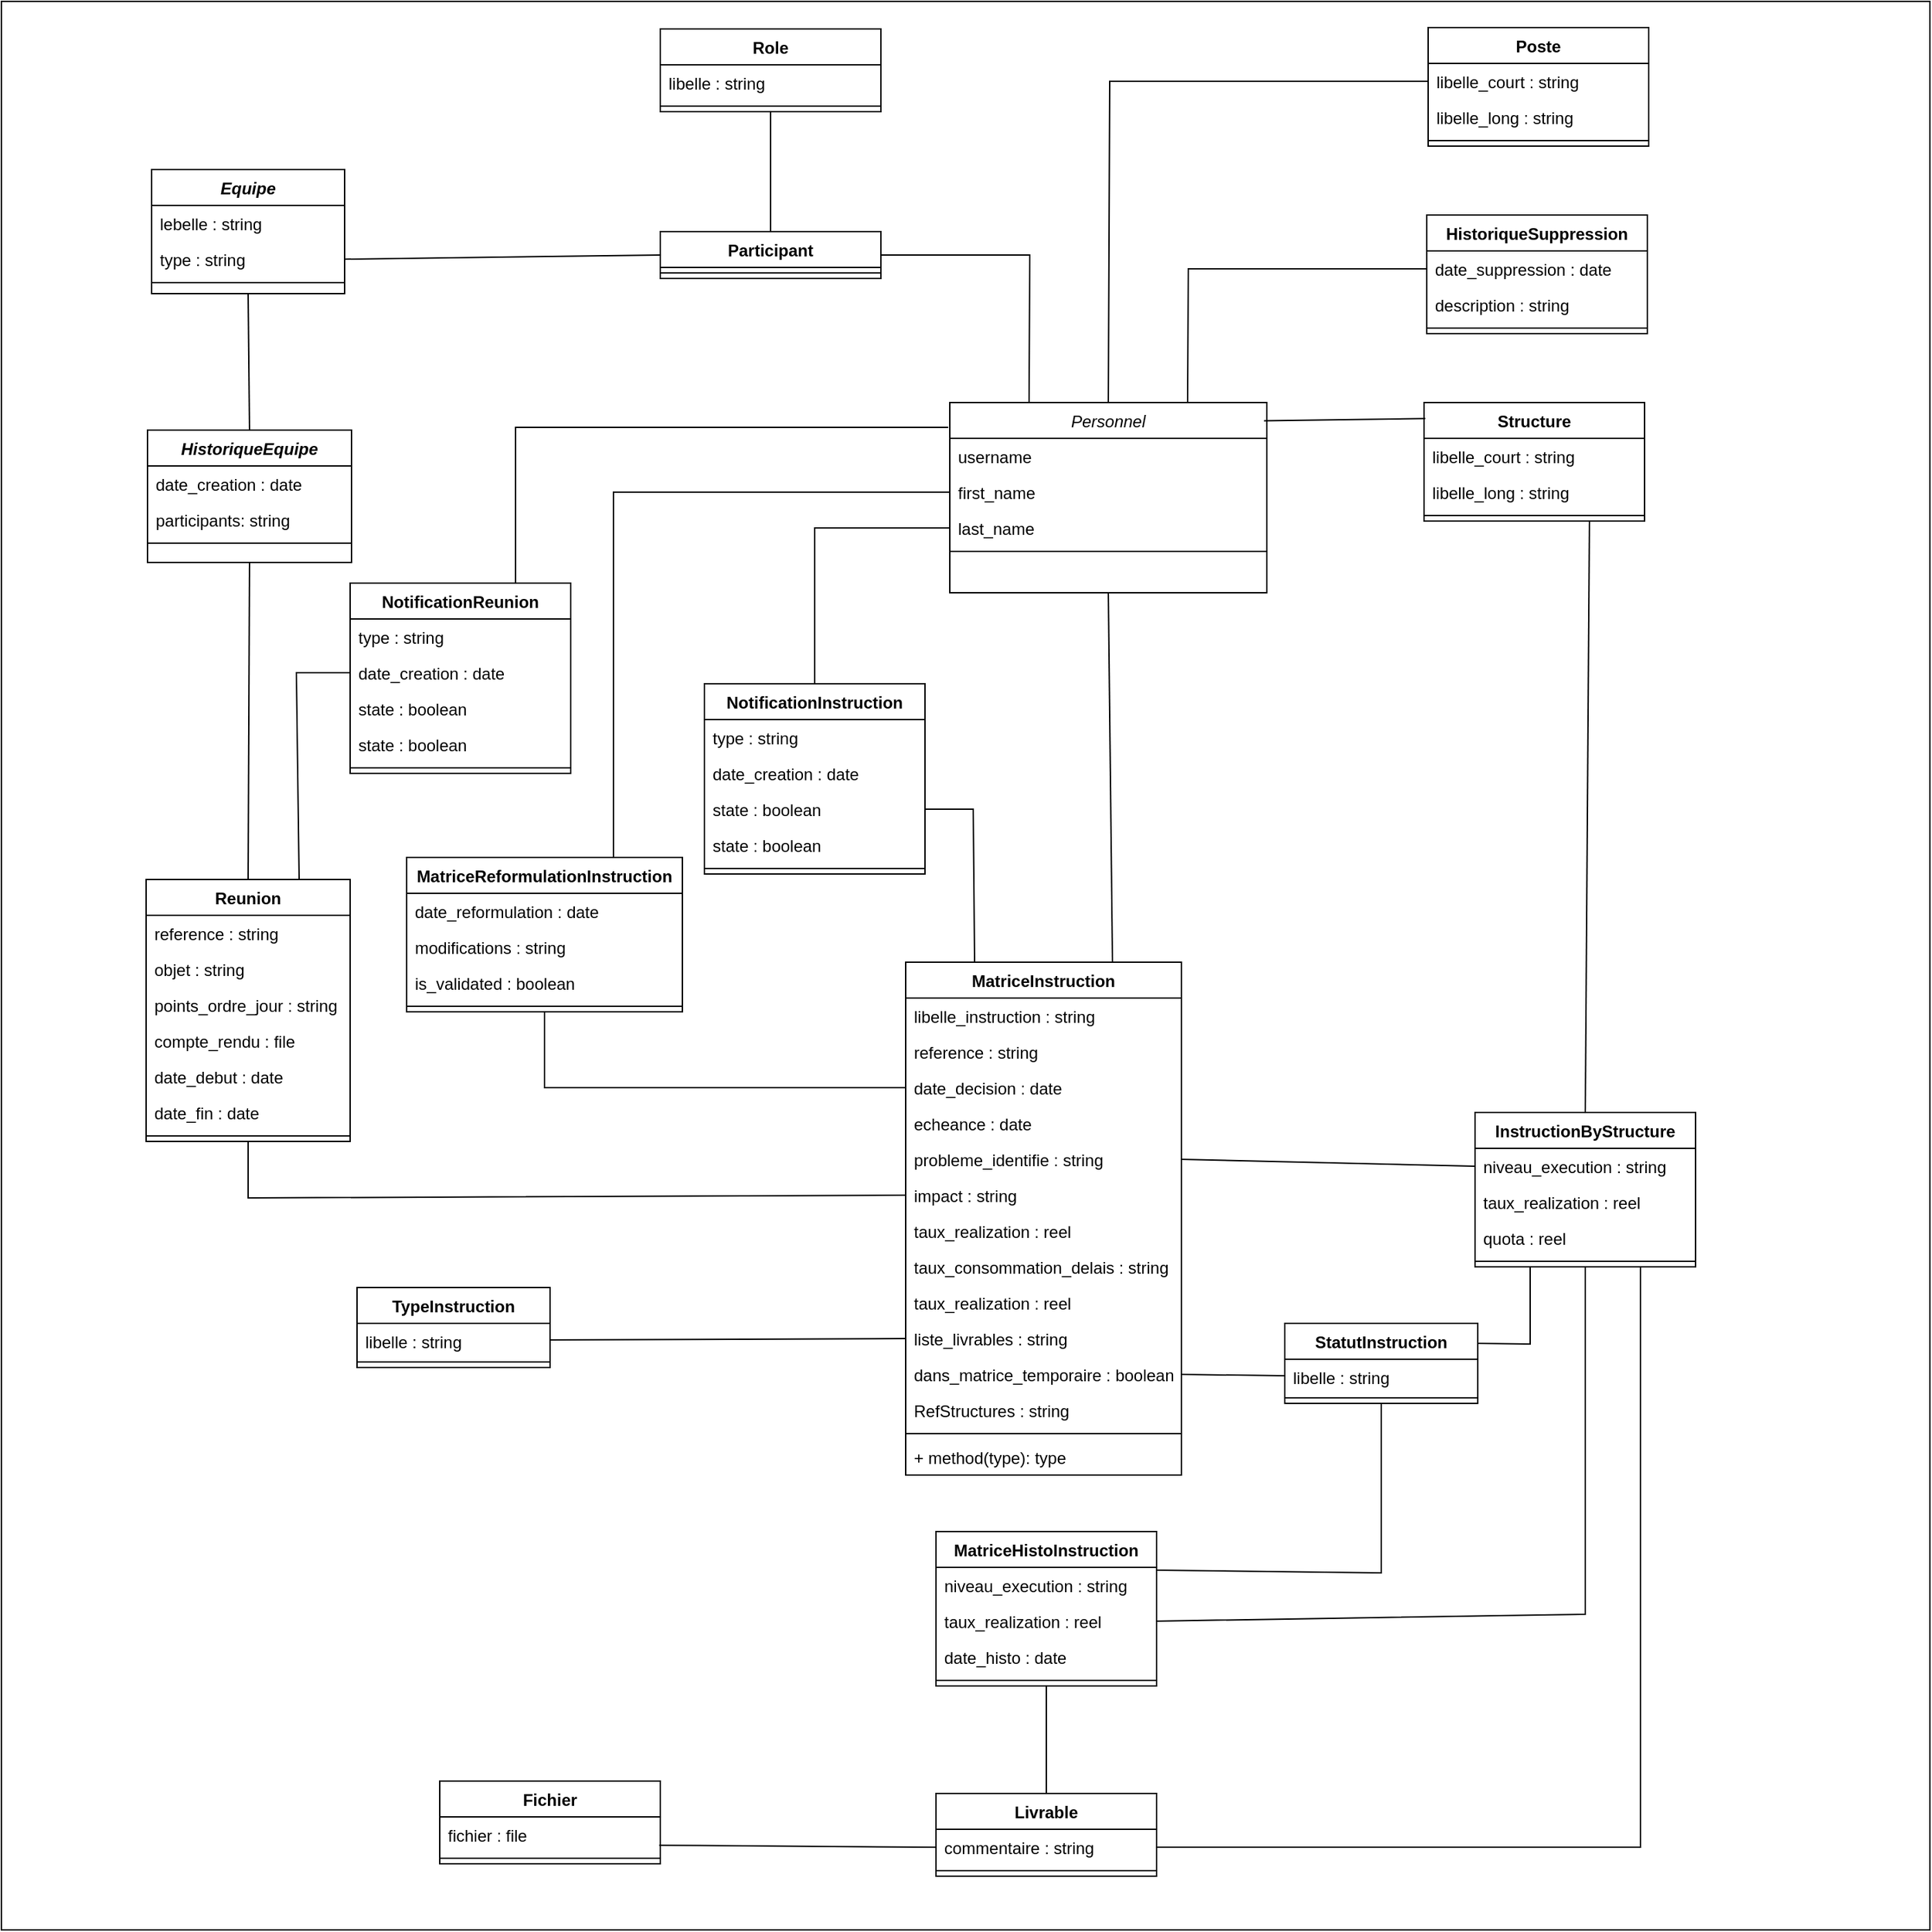 <mxfile version="24.6.4" type="github">
  <diagram id="C5RBs43oDa-KdzZeNtuy" name="Page-1">
    <mxGraphModel dx="1104" dy="618" grid="1" gridSize="10" guides="1" tooltips="1" connect="1" arrows="1" fold="1" page="1" pageScale="1" pageWidth="2339" pageHeight="3300" math="0" shadow="0">
      <root>
        <mxCell id="WIyWlLk6GJQsqaUBKTNV-0" />
        <mxCell id="WIyWlLk6GJQsqaUBKTNV-1" parent="WIyWlLk6GJQsqaUBKTNV-0" />
        <mxCell id="AS8X80EuWu7S2OwP2VAW-277" value="" style="whiteSpace=wrap;html=1;aspect=fixed;" vertex="1" parent="WIyWlLk6GJQsqaUBKTNV-1">
          <mxGeometry x="716" y="10" width="1399" height="1399" as="geometry" />
        </mxCell>
        <mxCell id="AS8X80EuWu7S2OwP2VAW-278" value="Personnel" style="swimlane;fontStyle=2;align=center;verticalAlign=top;childLayout=stackLayout;horizontal=1;startSize=26;horizontalStack=0;resizeParent=1;resizeLast=0;collapsible=1;marginBottom=0;rounded=0;shadow=0;strokeWidth=1;" vertex="1" parent="WIyWlLk6GJQsqaUBKTNV-1">
          <mxGeometry x="1404" y="301" width="230" height="138" as="geometry">
            <mxRectangle x="230" y="140" width="160" height="26" as="alternateBounds" />
          </mxGeometry>
        </mxCell>
        <mxCell id="AS8X80EuWu7S2OwP2VAW-279" value="username" style="text;align=left;verticalAlign=top;spacingLeft=4;spacingRight=4;overflow=hidden;rotatable=0;points=[[0,0.5],[1,0.5]];portConstraint=eastwest;" vertex="1" parent="AS8X80EuWu7S2OwP2VAW-278">
          <mxGeometry y="26" width="230" height="26" as="geometry" />
        </mxCell>
        <mxCell id="AS8X80EuWu7S2OwP2VAW-280" value="first_name" style="text;align=left;verticalAlign=top;spacingLeft=4;spacingRight=4;overflow=hidden;rotatable=0;points=[[0,0.5],[1,0.5]];portConstraint=eastwest;rounded=0;shadow=0;html=0;" vertex="1" parent="AS8X80EuWu7S2OwP2VAW-278">
          <mxGeometry y="52" width="230" height="26" as="geometry" />
        </mxCell>
        <mxCell id="AS8X80EuWu7S2OwP2VAW-281" value="last_name" style="text;align=left;verticalAlign=top;spacingLeft=4;spacingRight=4;overflow=hidden;rotatable=0;points=[[0,0.5],[1,0.5]];portConstraint=eastwest;rounded=0;shadow=0;html=0;" vertex="1" parent="AS8X80EuWu7S2OwP2VAW-278">
          <mxGeometry y="78" width="230" height="26" as="geometry" />
        </mxCell>
        <mxCell id="AS8X80EuWu7S2OwP2VAW-282" value="" style="line;html=1;strokeWidth=1;align=left;verticalAlign=middle;spacingTop=-1;spacingLeft=3;spacingRight=3;rotatable=0;labelPosition=right;points=[];portConstraint=eastwest;" vertex="1" parent="AS8X80EuWu7S2OwP2VAW-278">
          <mxGeometry y="104" width="230" height="8" as="geometry" />
        </mxCell>
        <mxCell id="AS8X80EuWu7S2OwP2VAW-283" value="Equipe" style="swimlane;fontStyle=3;align=center;verticalAlign=top;childLayout=stackLayout;horizontal=1;startSize=26;horizontalStack=0;resizeParent=1;resizeLast=0;collapsible=1;marginBottom=0;rounded=0;shadow=0;strokeWidth=1;" vertex="1" parent="WIyWlLk6GJQsqaUBKTNV-1">
          <mxGeometry x="825" y="132" width="140" height="90" as="geometry">
            <mxRectangle x="230" y="140" width="160" height="26" as="alternateBounds" />
          </mxGeometry>
        </mxCell>
        <mxCell id="AS8X80EuWu7S2OwP2VAW-284" value="lebelle : string" style="text;align=left;verticalAlign=top;spacingLeft=4;spacingRight=4;overflow=hidden;rotatable=0;points=[[0,0.5],[1,0.5]];portConstraint=eastwest;" vertex="1" parent="AS8X80EuWu7S2OwP2VAW-283">
          <mxGeometry y="26" width="140" height="26" as="geometry" />
        </mxCell>
        <mxCell id="AS8X80EuWu7S2OwP2VAW-285" value="type : string" style="text;align=left;verticalAlign=top;spacingLeft=4;spacingRight=4;overflow=hidden;rotatable=0;points=[[0,0.5],[1,0.5]];portConstraint=eastwest;rounded=0;shadow=0;html=0;" vertex="1" parent="AS8X80EuWu7S2OwP2VAW-283">
          <mxGeometry y="52" width="140" height="26" as="geometry" />
        </mxCell>
        <mxCell id="AS8X80EuWu7S2OwP2VAW-286" value="" style="line;html=1;strokeWidth=1;align=left;verticalAlign=middle;spacingTop=-1;spacingLeft=3;spacingRight=3;rotatable=0;labelPosition=right;points=[];portConstraint=eastwest;" vertex="1" parent="AS8X80EuWu7S2OwP2VAW-283">
          <mxGeometry y="78" width="140" height="8" as="geometry" />
        </mxCell>
        <mxCell id="AS8X80EuWu7S2OwP2VAW-287" value="HistoriqueEquipe" style="swimlane;fontStyle=3;align=center;verticalAlign=top;childLayout=stackLayout;horizontal=1;startSize=26;horizontalStack=0;resizeParent=1;resizeLast=0;collapsible=1;marginBottom=0;rounded=0;shadow=0;strokeWidth=1;" vertex="1" parent="WIyWlLk6GJQsqaUBKTNV-1">
          <mxGeometry x="822" y="321" width="148" height="96" as="geometry">
            <mxRectangle x="230" y="140" width="160" height="26" as="alternateBounds" />
          </mxGeometry>
        </mxCell>
        <mxCell id="AS8X80EuWu7S2OwP2VAW-288" value="date_creation : date" style="text;align=left;verticalAlign=top;spacingLeft=4;spacingRight=4;overflow=hidden;rotatable=0;points=[[0,0.5],[1,0.5]];portConstraint=eastwest;" vertex="1" parent="AS8X80EuWu7S2OwP2VAW-287">
          <mxGeometry y="26" width="148" height="26" as="geometry" />
        </mxCell>
        <mxCell id="AS8X80EuWu7S2OwP2VAW-289" value="participants: string" style="text;align=left;verticalAlign=top;spacingLeft=4;spacingRight=4;overflow=hidden;rotatable=0;points=[[0,0.5],[1,0.5]];portConstraint=eastwest;rounded=0;shadow=0;html=0;" vertex="1" parent="AS8X80EuWu7S2OwP2VAW-287">
          <mxGeometry y="52" width="148" height="26" as="geometry" />
        </mxCell>
        <mxCell id="AS8X80EuWu7S2OwP2VAW-290" value="" style="line;html=1;strokeWidth=1;align=left;verticalAlign=middle;spacingTop=-1;spacingLeft=3;spacingRight=3;rotatable=0;labelPosition=right;points=[];portConstraint=eastwest;" vertex="1" parent="AS8X80EuWu7S2OwP2VAW-287">
          <mxGeometry y="78" width="148" height="8" as="geometry" />
        </mxCell>
        <mxCell id="AS8X80EuWu7S2OwP2VAW-291" value="Reunion" style="swimlane;fontStyle=1;align=center;verticalAlign=top;childLayout=stackLayout;horizontal=1;startSize=26;horizontalStack=0;resizeParent=1;resizeParentMax=0;resizeLast=0;collapsible=1;marginBottom=0;whiteSpace=wrap;html=1;" vertex="1" parent="WIyWlLk6GJQsqaUBKTNV-1">
          <mxGeometry x="821" y="647" width="148" height="190" as="geometry" />
        </mxCell>
        <mxCell id="AS8X80EuWu7S2OwP2VAW-292" value="reference : string" style="text;strokeColor=none;fillColor=none;align=left;verticalAlign=top;spacingLeft=4;spacingRight=4;overflow=hidden;rotatable=0;points=[[0,0.5],[1,0.5]];portConstraint=eastwest;whiteSpace=wrap;html=1;" vertex="1" parent="AS8X80EuWu7S2OwP2VAW-291">
          <mxGeometry y="26" width="148" height="26" as="geometry" />
        </mxCell>
        <mxCell id="AS8X80EuWu7S2OwP2VAW-293" value="objet : string" style="text;strokeColor=none;fillColor=none;align=left;verticalAlign=top;spacingLeft=4;spacingRight=4;overflow=hidden;rotatable=0;points=[[0,0.5],[1,0.5]];portConstraint=eastwest;whiteSpace=wrap;html=1;" vertex="1" parent="AS8X80EuWu7S2OwP2VAW-291">
          <mxGeometry y="52" width="148" height="26" as="geometry" />
        </mxCell>
        <mxCell id="AS8X80EuWu7S2OwP2VAW-294" value="points_ordre_jour : string" style="text;strokeColor=none;fillColor=none;align=left;verticalAlign=top;spacingLeft=4;spacingRight=4;overflow=hidden;rotatable=0;points=[[0,0.5],[1,0.5]];portConstraint=eastwest;whiteSpace=wrap;html=1;" vertex="1" parent="AS8X80EuWu7S2OwP2VAW-291">
          <mxGeometry y="78" width="148" height="26" as="geometry" />
        </mxCell>
        <mxCell id="AS8X80EuWu7S2OwP2VAW-295" value="compte_rendu : file" style="text;strokeColor=none;fillColor=none;align=left;verticalAlign=top;spacingLeft=4;spacingRight=4;overflow=hidden;rotatable=0;points=[[0,0.5],[1,0.5]];portConstraint=eastwest;whiteSpace=wrap;html=1;" vertex="1" parent="AS8X80EuWu7S2OwP2VAW-291">
          <mxGeometry y="104" width="148" height="26" as="geometry" />
        </mxCell>
        <mxCell id="AS8X80EuWu7S2OwP2VAW-296" value="date_debut : date" style="text;strokeColor=none;fillColor=none;align=left;verticalAlign=top;spacingLeft=4;spacingRight=4;overflow=hidden;rotatable=0;points=[[0,0.5],[1,0.5]];portConstraint=eastwest;whiteSpace=wrap;html=1;" vertex="1" parent="AS8X80EuWu7S2OwP2VAW-291">
          <mxGeometry y="130" width="148" height="26" as="geometry" />
        </mxCell>
        <mxCell id="AS8X80EuWu7S2OwP2VAW-297" value="date_fin : date" style="text;strokeColor=none;fillColor=none;align=left;verticalAlign=top;spacingLeft=4;spacingRight=4;overflow=hidden;rotatable=0;points=[[0,0.5],[1,0.5]];portConstraint=eastwest;whiteSpace=wrap;html=1;" vertex="1" parent="AS8X80EuWu7S2OwP2VAW-291">
          <mxGeometry y="156" width="148" height="26" as="geometry" />
        </mxCell>
        <mxCell id="AS8X80EuWu7S2OwP2VAW-298" value="" style="line;strokeWidth=1;fillColor=none;align=left;verticalAlign=middle;spacingTop=-1;spacingLeft=3;spacingRight=3;rotatable=0;labelPosition=right;points=[];portConstraint=eastwest;strokeColor=inherit;" vertex="1" parent="AS8X80EuWu7S2OwP2VAW-291">
          <mxGeometry y="182" width="148" height="8" as="geometry" />
        </mxCell>
        <mxCell id="AS8X80EuWu7S2OwP2VAW-299" value="TypeInstruction" style="swimlane;fontStyle=1;align=center;verticalAlign=top;childLayout=stackLayout;horizontal=1;startSize=26;horizontalStack=0;resizeParent=1;resizeParentMax=0;resizeLast=0;collapsible=1;marginBottom=0;whiteSpace=wrap;html=1;" vertex="1" parent="WIyWlLk6GJQsqaUBKTNV-1">
          <mxGeometry x="974" y="943" width="140" height="58" as="geometry" />
        </mxCell>
        <mxCell id="AS8X80EuWu7S2OwP2VAW-300" value="libelle : string" style="text;strokeColor=none;fillColor=none;align=left;verticalAlign=top;spacingLeft=4;spacingRight=4;overflow=hidden;rotatable=0;points=[[0,0.5],[1,0.5]];portConstraint=eastwest;whiteSpace=wrap;html=1;" vertex="1" parent="AS8X80EuWu7S2OwP2VAW-299">
          <mxGeometry y="26" width="140" height="24" as="geometry" />
        </mxCell>
        <mxCell id="AS8X80EuWu7S2OwP2VAW-301" value="" style="line;strokeWidth=1;fillColor=none;align=left;verticalAlign=middle;spacingTop=-1;spacingLeft=3;spacingRight=3;rotatable=0;labelPosition=right;points=[];portConstraint=eastwest;strokeColor=inherit;" vertex="1" parent="AS8X80EuWu7S2OwP2VAW-299">
          <mxGeometry y="50" width="140" height="8" as="geometry" />
        </mxCell>
        <mxCell id="AS8X80EuWu7S2OwP2VAW-302" value="StatutInstruction" style="swimlane;fontStyle=1;align=center;verticalAlign=top;childLayout=stackLayout;horizontal=1;startSize=26;horizontalStack=0;resizeParent=1;resizeParentMax=0;resizeLast=0;collapsible=1;marginBottom=0;whiteSpace=wrap;html=1;" vertex="1" parent="WIyWlLk6GJQsqaUBKTNV-1">
          <mxGeometry x="1647" y="969" width="140" height="58" as="geometry" />
        </mxCell>
        <mxCell id="AS8X80EuWu7S2OwP2VAW-303" value="libelle : string" style="text;strokeColor=none;fillColor=none;align=left;verticalAlign=top;spacingLeft=4;spacingRight=4;overflow=hidden;rotatable=0;points=[[0,0.5],[1,0.5]];portConstraint=eastwest;whiteSpace=wrap;html=1;" vertex="1" parent="AS8X80EuWu7S2OwP2VAW-302">
          <mxGeometry y="26" width="140" height="24" as="geometry" />
        </mxCell>
        <mxCell id="AS8X80EuWu7S2OwP2VAW-304" value="" style="line;strokeWidth=1;fillColor=none;align=left;verticalAlign=middle;spacingTop=-1;spacingLeft=3;spacingRight=3;rotatable=0;labelPosition=right;points=[];portConstraint=eastwest;strokeColor=inherit;" vertex="1" parent="AS8X80EuWu7S2OwP2VAW-302">
          <mxGeometry y="50" width="140" height="8" as="geometry" />
        </mxCell>
        <mxCell id="AS8X80EuWu7S2OwP2VAW-305" value="NotificationReunion" style="swimlane;fontStyle=1;align=center;verticalAlign=top;childLayout=stackLayout;horizontal=1;startSize=26;horizontalStack=0;resizeParent=1;resizeParentMax=0;resizeLast=0;collapsible=1;marginBottom=0;whiteSpace=wrap;html=1;" vertex="1" parent="WIyWlLk6GJQsqaUBKTNV-1">
          <mxGeometry x="969" y="432" width="160" height="138" as="geometry" />
        </mxCell>
        <mxCell id="AS8X80EuWu7S2OwP2VAW-306" value="type : string" style="text;strokeColor=none;fillColor=none;align=left;verticalAlign=top;spacingLeft=4;spacingRight=4;overflow=hidden;rotatable=0;points=[[0,0.5],[1,0.5]];portConstraint=eastwest;whiteSpace=wrap;html=1;" vertex="1" parent="AS8X80EuWu7S2OwP2VAW-305">
          <mxGeometry y="26" width="160" height="26" as="geometry" />
        </mxCell>
        <mxCell id="AS8X80EuWu7S2OwP2VAW-307" value="date_creation : date" style="text;strokeColor=none;fillColor=none;align=left;verticalAlign=top;spacingLeft=4;spacingRight=4;overflow=hidden;rotatable=0;points=[[0,0.5],[1,0.5]];portConstraint=eastwest;whiteSpace=wrap;html=1;" vertex="1" parent="AS8X80EuWu7S2OwP2VAW-305">
          <mxGeometry y="52" width="160" height="26" as="geometry" />
        </mxCell>
        <mxCell id="AS8X80EuWu7S2OwP2VAW-308" value="state : boolean" style="text;strokeColor=none;fillColor=none;align=left;verticalAlign=top;spacingLeft=4;spacingRight=4;overflow=hidden;rotatable=0;points=[[0,0.5],[1,0.5]];portConstraint=eastwest;whiteSpace=wrap;html=1;" vertex="1" parent="AS8X80EuWu7S2OwP2VAW-305">
          <mxGeometry y="78" width="160" height="26" as="geometry" />
        </mxCell>
        <mxCell id="AS8X80EuWu7S2OwP2VAW-309" value="state : boolean" style="text;strokeColor=none;fillColor=none;align=left;verticalAlign=top;spacingLeft=4;spacingRight=4;overflow=hidden;rotatable=0;points=[[0,0.5],[1,0.5]];portConstraint=eastwest;whiteSpace=wrap;html=1;" vertex="1" parent="AS8X80EuWu7S2OwP2VAW-305">
          <mxGeometry y="104" width="160" height="26" as="geometry" />
        </mxCell>
        <mxCell id="AS8X80EuWu7S2OwP2VAW-310" value="" style="line;strokeWidth=1;fillColor=none;align=left;verticalAlign=middle;spacingTop=-1;spacingLeft=3;spacingRight=3;rotatable=0;labelPosition=right;points=[];portConstraint=eastwest;strokeColor=inherit;" vertex="1" parent="AS8X80EuWu7S2OwP2VAW-305">
          <mxGeometry y="130" width="160" height="8" as="geometry" />
        </mxCell>
        <mxCell id="AS8X80EuWu7S2OwP2VAW-311" value="NotificationInstruction" style="swimlane;fontStyle=1;align=center;verticalAlign=top;childLayout=stackLayout;horizontal=1;startSize=26;horizontalStack=0;resizeParent=1;resizeParentMax=0;resizeLast=0;collapsible=1;marginBottom=0;whiteSpace=wrap;html=1;" vertex="1" parent="WIyWlLk6GJQsqaUBKTNV-1">
          <mxGeometry x="1226" y="505" width="160" height="138" as="geometry" />
        </mxCell>
        <mxCell id="AS8X80EuWu7S2OwP2VAW-312" value="type : string" style="text;strokeColor=none;fillColor=none;align=left;verticalAlign=top;spacingLeft=4;spacingRight=4;overflow=hidden;rotatable=0;points=[[0,0.5],[1,0.5]];portConstraint=eastwest;whiteSpace=wrap;html=1;" vertex="1" parent="AS8X80EuWu7S2OwP2VAW-311">
          <mxGeometry y="26" width="160" height="26" as="geometry" />
        </mxCell>
        <mxCell id="AS8X80EuWu7S2OwP2VAW-313" value="date_creation : date" style="text;strokeColor=none;fillColor=none;align=left;verticalAlign=top;spacingLeft=4;spacingRight=4;overflow=hidden;rotatable=0;points=[[0,0.5],[1,0.5]];portConstraint=eastwest;whiteSpace=wrap;html=1;" vertex="1" parent="AS8X80EuWu7S2OwP2VAW-311">
          <mxGeometry y="52" width="160" height="26" as="geometry" />
        </mxCell>
        <mxCell id="AS8X80EuWu7S2OwP2VAW-314" value="state : boolean" style="text;strokeColor=none;fillColor=none;align=left;verticalAlign=top;spacingLeft=4;spacingRight=4;overflow=hidden;rotatable=0;points=[[0,0.5],[1,0.5]];portConstraint=eastwest;whiteSpace=wrap;html=1;" vertex="1" parent="AS8X80EuWu7S2OwP2VAW-311">
          <mxGeometry y="78" width="160" height="26" as="geometry" />
        </mxCell>
        <mxCell id="AS8X80EuWu7S2OwP2VAW-315" value="state : boolean" style="text;strokeColor=none;fillColor=none;align=left;verticalAlign=top;spacingLeft=4;spacingRight=4;overflow=hidden;rotatable=0;points=[[0,0.5],[1,0.5]];portConstraint=eastwest;whiteSpace=wrap;html=1;" vertex="1" parent="AS8X80EuWu7S2OwP2VAW-311">
          <mxGeometry y="104" width="160" height="26" as="geometry" />
        </mxCell>
        <mxCell id="AS8X80EuWu7S2OwP2VAW-316" value="" style="line;strokeWidth=1;fillColor=none;align=left;verticalAlign=middle;spacingTop=-1;spacingLeft=3;spacingRight=3;rotatable=0;labelPosition=right;points=[];portConstraint=eastwest;strokeColor=inherit;" vertex="1" parent="AS8X80EuWu7S2OwP2VAW-311">
          <mxGeometry y="130" width="160" height="8" as="geometry" />
        </mxCell>
        <mxCell id="AS8X80EuWu7S2OwP2VAW-317" value="MatriceReformulationInstruction" style="swimlane;fontStyle=1;align=center;verticalAlign=top;childLayout=stackLayout;horizontal=1;startSize=26;horizontalStack=0;resizeParent=1;resizeParentMax=0;resizeLast=0;collapsible=1;marginBottom=0;whiteSpace=wrap;html=1;" vertex="1" parent="WIyWlLk6GJQsqaUBKTNV-1">
          <mxGeometry x="1010" y="631" width="200" height="112" as="geometry" />
        </mxCell>
        <mxCell id="AS8X80EuWu7S2OwP2VAW-318" value="date_reformulation : date" style="text;strokeColor=none;fillColor=none;align=left;verticalAlign=top;spacingLeft=4;spacingRight=4;overflow=hidden;rotatable=0;points=[[0,0.5],[1,0.5]];portConstraint=eastwest;whiteSpace=wrap;html=1;" vertex="1" parent="AS8X80EuWu7S2OwP2VAW-317">
          <mxGeometry y="26" width="200" height="26" as="geometry" />
        </mxCell>
        <mxCell id="AS8X80EuWu7S2OwP2VAW-319" value="modifications : string" style="text;strokeColor=none;fillColor=none;align=left;verticalAlign=top;spacingLeft=4;spacingRight=4;overflow=hidden;rotatable=0;points=[[0,0.5],[1,0.5]];portConstraint=eastwest;whiteSpace=wrap;html=1;" vertex="1" parent="AS8X80EuWu7S2OwP2VAW-317">
          <mxGeometry y="52" width="200" height="26" as="geometry" />
        </mxCell>
        <mxCell id="AS8X80EuWu7S2OwP2VAW-320" value="is_validated : boolean" style="text;strokeColor=none;fillColor=none;align=left;verticalAlign=top;spacingLeft=4;spacingRight=4;overflow=hidden;rotatable=0;points=[[0,0.5],[1,0.5]];portConstraint=eastwest;whiteSpace=wrap;html=1;" vertex="1" parent="AS8X80EuWu7S2OwP2VAW-317">
          <mxGeometry y="78" width="200" height="26" as="geometry" />
        </mxCell>
        <mxCell id="AS8X80EuWu7S2OwP2VAW-321" value="" style="line;strokeWidth=1;fillColor=none;align=left;verticalAlign=middle;spacingTop=-1;spacingLeft=3;spacingRight=3;rotatable=0;labelPosition=right;points=[];portConstraint=eastwest;strokeColor=inherit;" vertex="1" parent="AS8X80EuWu7S2OwP2VAW-317">
          <mxGeometry y="104" width="200" height="8" as="geometry" />
        </mxCell>
        <mxCell id="AS8X80EuWu7S2OwP2VAW-322" value="MatriceInstruction" style="swimlane;fontStyle=1;align=center;verticalAlign=top;childLayout=stackLayout;horizontal=1;startSize=26;horizontalStack=0;resizeParent=1;resizeParentMax=0;resizeLast=0;collapsible=1;marginBottom=0;whiteSpace=wrap;html=1;" vertex="1" parent="WIyWlLk6GJQsqaUBKTNV-1">
          <mxGeometry x="1372" y="707" width="200" height="372" as="geometry" />
        </mxCell>
        <mxCell id="AS8X80EuWu7S2OwP2VAW-323" value="libelle_instruction : string" style="text;strokeColor=none;fillColor=none;align=left;verticalAlign=top;spacingLeft=4;spacingRight=4;overflow=hidden;rotatable=0;points=[[0,0.5],[1,0.5]];portConstraint=eastwest;whiteSpace=wrap;html=1;" vertex="1" parent="AS8X80EuWu7S2OwP2VAW-322">
          <mxGeometry y="26" width="200" height="26" as="geometry" />
        </mxCell>
        <mxCell id="AS8X80EuWu7S2OwP2VAW-324" value="reference : string" style="text;strokeColor=none;fillColor=none;align=left;verticalAlign=top;spacingLeft=4;spacingRight=4;overflow=hidden;rotatable=0;points=[[0,0.5],[1,0.5]];portConstraint=eastwest;whiteSpace=wrap;html=1;" vertex="1" parent="AS8X80EuWu7S2OwP2VAW-322">
          <mxGeometry y="52" width="200" height="26" as="geometry" />
        </mxCell>
        <mxCell id="AS8X80EuWu7S2OwP2VAW-325" value="date_decision : date" style="text;strokeColor=none;fillColor=none;align=left;verticalAlign=top;spacingLeft=4;spacingRight=4;overflow=hidden;rotatable=0;points=[[0,0.5],[1,0.5]];portConstraint=eastwest;whiteSpace=wrap;html=1;" vertex="1" parent="AS8X80EuWu7S2OwP2VAW-322">
          <mxGeometry y="78" width="200" height="26" as="geometry" />
        </mxCell>
        <mxCell id="AS8X80EuWu7S2OwP2VAW-326" value="echeance : date" style="text;strokeColor=none;fillColor=none;align=left;verticalAlign=top;spacingLeft=4;spacingRight=4;overflow=hidden;rotatable=0;points=[[0,0.5],[1,0.5]];portConstraint=eastwest;whiteSpace=wrap;html=1;" vertex="1" parent="AS8X80EuWu7S2OwP2VAW-322">
          <mxGeometry y="104" width="200" height="26" as="geometry" />
        </mxCell>
        <mxCell id="AS8X80EuWu7S2OwP2VAW-327" value="probleme_identifie : string" style="text;strokeColor=none;fillColor=none;align=left;verticalAlign=top;spacingLeft=4;spacingRight=4;overflow=hidden;rotatable=0;points=[[0,0.5],[1,0.5]];portConstraint=eastwest;whiteSpace=wrap;html=1;" vertex="1" parent="AS8X80EuWu7S2OwP2VAW-322">
          <mxGeometry y="130" width="200" height="26" as="geometry" />
        </mxCell>
        <mxCell id="AS8X80EuWu7S2OwP2VAW-328" value="impact : string" style="text;strokeColor=none;fillColor=none;align=left;verticalAlign=top;spacingLeft=4;spacingRight=4;overflow=hidden;rotatable=0;points=[[0,0.5],[1,0.5]];portConstraint=eastwest;whiteSpace=wrap;html=1;" vertex="1" parent="AS8X80EuWu7S2OwP2VAW-322">
          <mxGeometry y="156" width="200" height="26" as="geometry" />
        </mxCell>
        <mxCell id="AS8X80EuWu7S2OwP2VAW-329" value="taux_realization : reel" style="text;strokeColor=none;fillColor=none;align=left;verticalAlign=top;spacingLeft=4;spacingRight=4;overflow=hidden;rotatable=0;points=[[0,0.5],[1,0.5]];portConstraint=eastwest;whiteSpace=wrap;html=1;" vertex="1" parent="AS8X80EuWu7S2OwP2VAW-322">
          <mxGeometry y="182" width="200" height="26" as="geometry" />
        </mxCell>
        <mxCell id="AS8X80EuWu7S2OwP2VAW-330" value="taux_consommation_delais : string" style="text;strokeColor=none;fillColor=none;align=left;verticalAlign=top;spacingLeft=4;spacingRight=4;overflow=hidden;rotatable=0;points=[[0,0.5],[1,0.5]];portConstraint=eastwest;whiteSpace=wrap;html=1;" vertex="1" parent="AS8X80EuWu7S2OwP2VAW-322">
          <mxGeometry y="208" width="200" height="26" as="geometry" />
        </mxCell>
        <mxCell id="AS8X80EuWu7S2OwP2VAW-331" value="taux_realization : reel" style="text;strokeColor=none;fillColor=none;align=left;verticalAlign=top;spacingLeft=4;spacingRight=4;overflow=hidden;rotatable=0;points=[[0,0.5],[1,0.5]];portConstraint=eastwest;whiteSpace=wrap;html=1;" vertex="1" parent="AS8X80EuWu7S2OwP2VAW-322">
          <mxGeometry y="234" width="200" height="26" as="geometry" />
        </mxCell>
        <mxCell id="AS8X80EuWu7S2OwP2VAW-332" value="liste_livrables : string" style="text;strokeColor=none;fillColor=none;align=left;verticalAlign=top;spacingLeft=4;spacingRight=4;overflow=hidden;rotatable=0;points=[[0,0.5],[1,0.5]];portConstraint=eastwest;whiteSpace=wrap;html=1;" vertex="1" parent="AS8X80EuWu7S2OwP2VAW-322">
          <mxGeometry y="260" width="200" height="26" as="geometry" />
        </mxCell>
        <mxCell id="AS8X80EuWu7S2OwP2VAW-333" value="dans_matrice_temporaire : boolean" style="text;strokeColor=none;fillColor=none;align=left;verticalAlign=top;spacingLeft=4;spacingRight=4;overflow=hidden;rotatable=0;points=[[0,0.5],[1,0.5]];portConstraint=eastwest;whiteSpace=wrap;html=1;" vertex="1" parent="AS8X80EuWu7S2OwP2VAW-322">
          <mxGeometry y="286" width="200" height="26" as="geometry" />
        </mxCell>
        <mxCell id="AS8X80EuWu7S2OwP2VAW-334" value="RefStructures : string" style="text;strokeColor=none;fillColor=none;align=left;verticalAlign=top;spacingLeft=4;spacingRight=4;overflow=hidden;rotatable=0;points=[[0,0.5],[1,0.5]];portConstraint=eastwest;whiteSpace=wrap;html=1;" vertex="1" parent="AS8X80EuWu7S2OwP2VAW-322">
          <mxGeometry y="312" width="200" height="26" as="geometry" />
        </mxCell>
        <mxCell id="AS8X80EuWu7S2OwP2VAW-335" value="" style="line;strokeWidth=1;fillColor=none;align=left;verticalAlign=middle;spacingTop=-1;spacingLeft=3;spacingRight=3;rotatable=0;labelPosition=right;points=[];portConstraint=eastwest;strokeColor=inherit;" vertex="1" parent="AS8X80EuWu7S2OwP2VAW-322">
          <mxGeometry y="338" width="200" height="8" as="geometry" />
        </mxCell>
        <mxCell id="AS8X80EuWu7S2OwP2VAW-336" value="+ method(type): type" style="text;strokeColor=none;fillColor=none;align=left;verticalAlign=top;spacingLeft=4;spacingRight=4;overflow=hidden;rotatable=0;points=[[0,0.5],[1,0.5]];portConstraint=eastwest;whiteSpace=wrap;html=1;" vertex="1" parent="AS8X80EuWu7S2OwP2VAW-322">
          <mxGeometry y="346" width="200" height="26" as="geometry" />
        </mxCell>
        <mxCell id="AS8X80EuWu7S2OwP2VAW-337" value="MatriceHistoInstruction" style="swimlane;fontStyle=1;align=center;verticalAlign=top;childLayout=stackLayout;horizontal=1;startSize=26;horizontalStack=0;resizeParent=1;resizeParentMax=0;resizeLast=0;collapsible=1;marginBottom=0;whiteSpace=wrap;html=1;" vertex="1" parent="WIyWlLk6GJQsqaUBKTNV-1">
          <mxGeometry x="1394" y="1120" width="160" height="112" as="geometry" />
        </mxCell>
        <mxCell id="AS8X80EuWu7S2OwP2VAW-338" value="niveau_execution : string" style="text;strokeColor=none;fillColor=none;align=left;verticalAlign=top;spacingLeft=4;spacingRight=4;overflow=hidden;rotatable=0;points=[[0,0.5],[1,0.5]];portConstraint=eastwest;whiteSpace=wrap;html=1;" vertex="1" parent="AS8X80EuWu7S2OwP2VAW-337">
          <mxGeometry y="26" width="160" height="26" as="geometry" />
        </mxCell>
        <mxCell id="AS8X80EuWu7S2OwP2VAW-339" value="taux_realization : reel" style="text;strokeColor=none;fillColor=none;align=left;verticalAlign=top;spacingLeft=4;spacingRight=4;overflow=hidden;rotatable=0;points=[[0,0.5],[1,0.5]];portConstraint=eastwest;whiteSpace=wrap;html=1;" vertex="1" parent="AS8X80EuWu7S2OwP2VAW-337">
          <mxGeometry y="52" width="160" height="26" as="geometry" />
        </mxCell>
        <mxCell id="AS8X80EuWu7S2OwP2VAW-340" value="date_histo : date" style="text;strokeColor=none;fillColor=none;align=left;verticalAlign=top;spacingLeft=4;spacingRight=4;overflow=hidden;rotatable=0;points=[[0,0.5],[1,0.5]];portConstraint=eastwest;whiteSpace=wrap;html=1;" vertex="1" parent="AS8X80EuWu7S2OwP2VAW-337">
          <mxGeometry y="78" width="160" height="26" as="geometry" />
        </mxCell>
        <mxCell id="AS8X80EuWu7S2OwP2VAW-341" value="" style="line;strokeWidth=1;fillColor=none;align=left;verticalAlign=middle;spacingTop=-1;spacingLeft=3;spacingRight=3;rotatable=0;labelPosition=right;points=[];portConstraint=eastwest;strokeColor=inherit;" vertex="1" parent="AS8X80EuWu7S2OwP2VAW-337">
          <mxGeometry y="104" width="160" height="8" as="geometry" />
        </mxCell>
        <mxCell id="AS8X80EuWu7S2OwP2VAW-342" value="InstructionByStructure" style="swimlane;fontStyle=1;align=center;verticalAlign=top;childLayout=stackLayout;horizontal=1;startSize=26;horizontalStack=0;resizeParent=1;resizeParentMax=0;resizeLast=0;collapsible=1;marginBottom=0;whiteSpace=wrap;html=1;" vertex="1" parent="WIyWlLk6GJQsqaUBKTNV-1">
          <mxGeometry x="1785" y="816" width="160" height="112" as="geometry" />
        </mxCell>
        <mxCell id="AS8X80EuWu7S2OwP2VAW-343" value="niveau_execution : string" style="text;strokeColor=none;fillColor=none;align=left;verticalAlign=top;spacingLeft=4;spacingRight=4;overflow=hidden;rotatable=0;points=[[0,0.5],[1,0.5]];portConstraint=eastwest;whiteSpace=wrap;html=1;" vertex="1" parent="AS8X80EuWu7S2OwP2VAW-342">
          <mxGeometry y="26" width="160" height="26" as="geometry" />
        </mxCell>
        <mxCell id="AS8X80EuWu7S2OwP2VAW-344" value="taux_realization : reel" style="text;strokeColor=none;fillColor=none;align=left;verticalAlign=top;spacingLeft=4;spacingRight=4;overflow=hidden;rotatable=0;points=[[0,0.5],[1,0.5]];portConstraint=eastwest;whiteSpace=wrap;html=1;" vertex="1" parent="AS8X80EuWu7S2OwP2VAW-342">
          <mxGeometry y="52" width="160" height="26" as="geometry" />
        </mxCell>
        <mxCell id="AS8X80EuWu7S2OwP2VAW-345" value="quota : reel" style="text;strokeColor=none;fillColor=none;align=left;verticalAlign=top;spacingLeft=4;spacingRight=4;overflow=hidden;rotatable=0;points=[[0,0.5],[1,0.5]];portConstraint=eastwest;whiteSpace=wrap;html=1;" vertex="1" parent="AS8X80EuWu7S2OwP2VAW-342">
          <mxGeometry y="78" width="160" height="26" as="geometry" />
        </mxCell>
        <mxCell id="AS8X80EuWu7S2OwP2VAW-346" value="" style="line;strokeWidth=1;fillColor=none;align=left;verticalAlign=middle;spacingTop=-1;spacingLeft=3;spacingRight=3;rotatable=0;labelPosition=right;points=[];portConstraint=eastwest;strokeColor=inherit;" vertex="1" parent="AS8X80EuWu7S2OwP2VAW-342">
          <mxGeometry y="104" width="160" height="8" as="geometry" />
        </mxCell>
        <mxCell id="AS8X80EuWu7S2OwP2VAW-347" value="Participant" style="swimlane;fontStyle=1;align=center;verticalAlign=top;childLayout=stackLayout;horizontal=1;startSize=26;horizontalStack=0;resizeParent=1;resizeParentMax=0;resizeLast=0;collapsible=1;marginBottom=0;whiteSpace=wrap;html=1;" vertex="1" parent="WIyWlLk6GJQsqaUBKTNV-1">
          <mxGeometry x="1194" y="177" width="160" height="34" as="geometry" />
        </mxCell>
        <mxCell id="AS8X80EuWu7S2OwP2VAW-348" value="" style="line;strokeWidth=1;fillColor=none;align=left;verticalAlign=middle;spacingTop=-1;spacingLeft=3;spacingRight=3;rotatable=0;labelPosition=right;points=[];portConstraint=eastwest;strokeColor=inherit;" vertex="1" parent="AS8X80EuWu7S2OwP2VAW-347">
          <mxGeometry y="26" width="160" height="8" as="geometry" />
        </mxCell>
        <mxCell id="AS8X80EuWu7S2OwP2VAW-349" value="Role" style="swimlane;fontStyle=1;align=center;verticalAlign=top;childLayout=stackLayout;horizontal=1;startSize=26;horizontalStack=0;resizeParent=1;resizeParentMax=0;resizeLast=0;collapsible=1;marginBottom=0;whiteSpace=wrap;html=1;" vertex="1" parent="WIyWlLk6GJQsqaUBKTNV-1">
          <mxGeometry x="1194" y="30" width="160" height="60" as="geometry" />
        </mxCell>
        <mxCell id="AS8X80EuWu7S2OwP2VAW-350" value="libelle : string" style="text;strokeColor=none;fillColor=none;align=left;verticalAlign=top;spacingLeft=4;spacingRight=4;overflow=hidden;rotatable=0;points=[[0,0.5],[1,0.5]];portConstraint=eastwest;whiteSpace=wrap;html=1;" vertex="1" parent="AS8X80EuWu7S2OwP2VAW-349">
          <mxGeometry y="26" width="160" height="26" as="geometry" />
        </mxCell>
        <mxCell id="AS8X80EuWu7S2OwP2VAW-351" value="" style="line;strokeWidth=1;fillColor=none;align=left;verticalAlign=middle;spacingTop=-1;spacingLeft=3;spacingRight=3;rotatable=0;labelPosition=right;points=[];portConstraint=eastwest;strokeColor=inherit;" vertex="1" parent="AS8X80EuWu7S2OwP2VAW-349">
          <mxGeometry y="52" width="160" height="8" as="geometry" />
        </mxCell>
        <mxCell id="AS8X80EuWu7S2OwP2VAW-352" value="Livrable" style="swimlane;fontStyle=1;align=center;verticalAlign=top;childLayout=stackLayout;horizontal=1;startSize=26;horizontalStack=0;resizeParent=1;resizeParentMax=0;resizeLast=0;collapsible=1;marginBottom=0;whiteSpace=wrap;html=1;" vertex="1" parent="WIyWlLk6GJQsqaUBKTNV-1">
          <mxGeometry x="1394" y="1310" width="160" height="60" as="geometry" />
        </mxCell>
        <mxCell id="AS8X80EuWu7S2OwP2VAW-353" value="commentaire : string" style="text;strokeColor=none;fillColor=none;align=left;verticalAlign=top;spacingLeft=4;spacingRight=4;overflow=hidden;rotatable=0;points=[[0,0.5],[1,0.5]];portConstraint=eastwest;whiteSpace=wrap;html=1;" vertex="1" parent="AS8X80EuWu7S2OwP2VAW-352">
          <mxGeometry y="26" width="160" height="26" as="geometry" />
        </mxCell>
        <mxCell id="AS8X80EuWu7S2OwP2VAW-354" value="" style="line;strokeWidth=1;fillColor=none;align=left;verticalAlign=middle;spacingTop=-1;spacingLeft=3;spacingRight=3;rotatable=0;labelPosition=right;points=[];portConstraint=eastwest;strokeColor=inherit;" vertex="1" parent="AS8X80EuWu7S2OwP2VAW-352">
          <mxGeometry y="52" width="160" height="8" as="geometry" />
        </mxCell>
        <mxCell id="AS8X80EuWu7S2OwP2VAW-355" value="Fichier" style="swimlane;fontStyle=1;align=center;verticalAlign=top;childLayout=stackLayout;horizontal=1;startSize=26;horizontalStack=0;resizeParent=1;resizeParentMax=0;resizeLast=0;collapsible=1;marginBottom=0;whiteSpace=wrap;html=1;" vertex="1" parent="WIyWlLk6GJQsqaUBKTNV-1">
          <mxGeometry x="1034" y="1301" width="160" height="60" as="geometry" />
        </mxCell>
        <mxCell id="AS8X80EuWu7S2OwP2VAW-356" value="fichier : file" style="text;strokeColor=none;fillColor=none;align=left;verticalAlign=top;spacingLeft=4;spacingRight=4;overflow=hidden;rotatable=0;points=[[0,0.5],[1,0.5]];portConstraint=eastwest;whiteSpace=wrap;html=1;" vertex="1" parent="AS8X80EuWu7S2OwP2VAW-355">
          <mxGeometry y="26" width="160" height="26" as="geometry" />
        </mxCell>
        <mxCell id="AS8X80EuWu7S2OwP2VAW-357" value="" style="line;strokeWidth=1;fillColor=none;align=left;verticalAlign=middle;spacingTop=-1;spacingLeft=3;spacingRight=3;rotatable=0;labelPosition=right;points=[];portConstraint=eastwest;strokeColor=inherit;" vertex="1" parent="AS8X80EuWu7S2OwP2VAW-355">
          <mxGeometry y="52" width="160" height="8" as="geometry" />
        </mxCell>
        <mxCell id="AS8X80EuWu7S2OwP2VAW-358" value="Structure" style="swimlane;fontStyle=1;align=center;verticalAlign=top;childLayout=stackLayout;horizontal=1;startSize=26;horizontalStack=0;resizeParent=1;resizeParentMax=0;resizeLast=0;collapsible=1;marginBottom=0;whiteSpace=wrap;html=1;" vertex="1" parent="WIyWlLk6GJQsqaUBKTNV-1">
          <mxGeometry x="1748" y="301" width="160" height="86" as="geometry" />
        </mxCell>
        <mxCell id="AS8X80EuWu7S2OwP2VAW-359" value="libelle_court : string" style="text;strokeColor=none;fillColor=none;align=left;verticalAlign=top;spacingLeft=4;spacingRight=4;overflow=hidden;rotatable=0;points=[[0,0.5],[1,0.5]];portConstraint=eastwest;whiteSpace=wrap;html=1;" vertex="1" parent="AS8X80EuWu7S2OwP2VAW-358">
          <mxGeometry y="26" width="160" height="26" as="geometry" />
        </mxCell>
        <mxCell id="AS8X80EuWu7S2OwP2VAW-360" value="libelle_long : string" style="text;strokeColor=none;fillColor=none;align=left;verticalAlign=top;spacingLeft=4;spacingRight=4;overflow=hidden;rotatable=0;points=[[0,0.5],[1,0.5]];portConstraint=eastwest;whiteSpace=wrap;html=1;" vertex="1" parent="AS8X80EuWu7S2OwP2VAW-358">
          <mxGeometry y="52" width="160" height="26" as="geometry" />
        </mxCell>
        <mxCell id="AS8X80EuWu7S2OwP2VAW-361" value="" style="line;strokeWidth=1;fillColor=none;align=left;verticalAlign=middle;spacingTop=-1;spacingLeft=3;spacingRight=3;rotatable=0;labelPosition=right;points=[];portConstraint=eastwest;strokeColor=inherit;" vertex="1" parent="AS8X80EuWu7S2OwP2VAW-358">
          <mxGeometry y="78" width="160" height="8" as="geometry" />
        </mxCell>
        <mxCell id="AS8X80EuWu7S2OwP2VAW-362" value="Poste" style="swimlane;fontStyle=1;align=center;verticalAlign=top;childLayout=stackLayout;horizontal=1;startSize=26;horizontalStack=0;resizeParent=1;resizeParentMax=0;resizeLast=0;collapsible=1;marginBottom=0;whiteSpace=wrap;html=1;" vertex="1" parent="WIyWlLk6GJQsqaUBKTNV-1">
          <mxGeometry x="1751" y="29" width="160" height="86" as="geometry" />
        </mxCell>
        <mxCell id="AS8X80EuWu7S2OwP2VAW-363" value="libelle_court : string" style="text;strokeColor=none;fillColor=none;align=left;verticalAlign=top;spacingLeft=4;spacingRight=4;overflow=hidden;rotatable=0;points=[[0,0.5],[1,0.5]];portConstraint=eastwest;whiteSpace=wrap;html=1;" vertex="1" parent="AS8X80EuWu7S2OwP2VAW-362">
          <mxGeometry y="26" width="160" height="26" as="geometry" />
        </mxCell>
        <mxCell id="AS8X80EuWu7S2OwP2VAW-364" value="libelle_long : string" style="text;strokeColor=none;fillColor=none;align=left;verticalAlign=top;spacingLeft=4;spacingRight=4;overflow=hidden;rotatable=0;points=[[0,0.5],[1,0.5]];portConstraint=eastwest;whiteSpace=wrap;html=1;" vertex="1" parent="AS8X80EuWu7S2OwP2VAW-362">
          <mxGeometry y="52" width="160" height="26" as="geometry" />
        </mxCell>
        <mxCell id="AS8X80EuWu7S2OwP2VAW-365" value="" style="line;strokeWidth=1;fillColor=none;align=left;verticalAlign=middle;spacingTop=-1;spacingLeft=3;spacingRight=3;rotatable=0;labelPosition=right;points=[];portConstraint=eastwest;strokeColor=inherit;" vertex="1" parent="AS8X80EuWu7S2OwP2VAW-362">
          <mxGeometry y="78" width="160" height="8" as="geometry" />
        </mxCell>
        <mxCell id="AS8X80EuWu7S2OwP2VAW-366" value="HistoriqueSuppression" style="swimlane;fontStyle=1;align=center;verticalAlign=top;childLayout=stackLayout;horizontal=1;startSize=26;horizontalStack=0;resizeParent=1;resizeParentMax=0;resizeLast=0;collapsible=1;marginBottom=0;whiteSpace=wrap;html=1;" vertex="1" parent="WIyWlLk6GJQsqaUBKTNV-1">
          <mxGeometry x="1750" y="165" width="160" height="86" as="geometry" />
        </mxCell>
        <mxCell id="AS8X80EuWu7S2OwP2VAW-367" value="date_suppression : date" style="text;strokeColor=none;fillColor=none;align=left;verticalAlign=top;spacingLeft=4;spacingRight=4;overflow=hidden;rotatable=0;points=[[0,0.5],[1,0.5]];portConstraint=eastwest;whiteSpace=wrap;html=1;" vertex="1" parent="AS8X80EuWu7S2OwP2VAW-366">
          <mxGeometry y="26" width="160" height="26" as="geometry" />
        </mxCell>
        <mxCell id="AS8X80EuWu7S2OwP2VAW-368" value="description : string" style="text;strokeColor=none;fillColor=none;align=left;verticalAlign=top;spacingLeft=4;spacingRight=4;overflow=hidden;rotatable=0;points=[[0,0.5],[1,0.5]];portConstraint=eastwest;whiteSpace=wrap;html=1;" vertex="1" parent="AS8X80EuWu7S2OwP2VAW-366">
          <mxGeometry y="52" width="160" height="26" as="geometry" />
        </mxCell>
        <mxCell id="AS8X80EuWu7S2OwP2VAW-369" value="" style="line;strokeWidth=1;fillColor=none;align=left;verticalAlign=middle;spacingTop=-1;spacingLeft=3;spacingRight=3;rotatable=0;labelPosition=right;points=[];portConstraint=eastwest;strokeColor=inherit;" vertex="1" parent="AS8X80EuWu7S2OwP2VAW-366">
          <mxGeometry y="78" width="160" height="8" as="geometry" />
        </mxCell>
        <mxCell id="AS8X80EuWu7S2OwP2VAW-370" value="" style="endArrow=none;html=1;rounded=0;entryX=0.5;entryY=1;entryDx=0;entryDy=0;exitX=0.5;exitY=0;exitDx=0;exitDy=0;" edge="1" parent="WIyWlLk6GJQsqaUBKTNV-1" source="AS8X80EuWu7S2OwP2VAW-287" target="AS8X80EuWu7S2OwP2VAW-283">
          <mxGeometry width="50" height="50" relative="1" as="geometry">
            <mxPoint x="634" y="298" as="sourcePoint" />
            <mxPoint x="684" y="248" as="targetPoint" />
          </mxGeometry>
        </mxCell>
        <mxCell id="AS8X80EuWu7S2OwP2VAW-371" value="" style="endArrow=none;html=1;rounded=0;entryX=0.5;entryY=1;entryDx=0;entryDy=0;exitX=0.5;exitY=0;exitDx=0;exitDy=0;" edge="1" parent="WIyWlLk6GJQsqaUBKTNV-1" source="AS8X80EuWu7S2OwP2VAW-291" target="AS8X80EuWu7S2OwP2VAW-287">
          <mxGeometry width="50" height="50" relative="1" as="geometry">
            <mxPoint x="634" y="538" as="sourcePoint" />
            <mxPoint x="684" y="488" as="targetPoint" />
          </mxGeometry>
        </mxCell>
        <mxCell id="AS8X80EuWu7S2OwP2VAW-372" value="" style="endArrow=none;html=1;rounded=0;entryX=0;entryY=0.5;entryDx=0;entryDy=0;exitX=0.75;exitY=0;exitDx=0;exitDy=0;" edge="1" parent="WIyWlLk6GJQsqaUBKTNV-1" source="AS8X80EuWu7S2OwP2VAW-291" target="AS8X80EuWu7S2OwP2VAW-307">
          <mxGeometry width="50" height="50" relative="1" as="geometry">
            <mxPoint x="634" y="538" as="sourcePoint" />
            <mxPoint x="684" y="488" as="targetPoint" />
            <Array as="points">
              <mxPoint x="930" y="497" />
            </Array>
          </mxGeometry>
        </mxCell>
        <mxCell id="AS8X80EuWu7S2OwP2VAW-373" value="" style="endArrow=none;html=1;rounded=0;entryX=0.5;entryY=1;entryDx=0;entryDy=0;exitX=0;exitY=0.5;exitDx=0;exitDy=0;" edge="1" parent="WIyWlLk6GJQsqaUBKTNV-1" source="AS8X80EuWu7S2OwP2VAW-325" target="AS8X80EuWu7S2OwP2VAW-317">
          <mxGeometry width="50" height="50" relative="1" as="geometry">
            <mxPoint x="914" y="778" as="sourcePoint" />
            <mxPoint x="964" y="728" as="targetPoint" />
            <Array as="points">
              <mxPoint x="1110" y="798" />
            </Array>
          </mxGeometry>
        </mxCell>
        <mxCell id="AS8X80EuWu7S2OwP2VAW-374" value="" style="endArrow=none;html=1;rounded=0;exitX=0.75;exitY=0;exitDx=0;exitDy=0;entryX=-0.005;entryY=0.13;entryDx=0;entryDy=0;entryPerimeter=0;" edge="1" parent="WIyWlLk6GJQsqaUBKTNV-1" source="AS8X80EuWu7S2OwP2VAW-305" target="AS8X80EuWu7S2OwP2VAW-278">
          <mxGeometry width="50" height="50" relative="1" as="geometry">
            <mxPoint x="1044" y="408" as="sourcePoint" />
            <mxPoint x="1094" y="358" as="targetPoint" />
            <Array as="points">
              <mxPoint x="1089" y="319" />
            </Array>
          </mxGeometry>
        </mxCell>
        <mxCell id="AS8X80EuWu7S2OwP2VAW-375" value="" style="endArrow=none;html=1;rounded=0;exitX=0.75;exitY=0;exitDx=0;exitDy=0;entryX=0;entryY=0.5;entryDx=0;entryDy=0;" edge="1" parent="WIyWlLk6GJQsqaUBKTNV-1" source="AS8X80EuWu7S2OwP2VAW-317" target="AS8X80EuWu7S2OwP2VAW-280">
          <mxGeometry width="50" height="50" relative="1" as="geometry">
            <mxPoint x="1034" y="478" as="sourcePoint" />
            <mxPoint x="1084" y="428" as="targetPoint" />
            <Array as="points">
              <mxPoint x="1160" y="366" />
            </Array>
          </mxGeometry>
        </mxCell>
        <mxCell id="AS8X80EuWu7S2OwP2VAW-376" value="" style="endArrow=none;html=1;rounded=0;entryX=0;entryY=0.5;entryDx=0;entryDy=0;exitX=0.5;exitY=0;exitDx=0;exitDy=0;" edge="1" parent="WIyWlLk6GJQsqaUBKTNV-1" source="AS8X80EuWu7S2OwP2VAW-311" target="AS8X80EuWu7S2OwP2VAW-281">
          <mxGeometry width="50" height="50" relative="1" as="geometry">
            <mxPoint x="1044" y="538" as="sourcePoint" />
            <mxPoint x="1094" y="488" as="targetPoint" />
            <Array as="points">
              <mxPoint x="1306" y="392" />
            </Array>
          </mxGeometry>
        </mxCell>
        <mxCell id="AS8X80EuWu7S2OwP2VAW-377" value="" style="endArrow=none;html=1;rounded=0;exitX=0.25;exitY=0;exitDx=0;exitDy=0;entryX=1;entryY=0.5;entryDx=0;entryDy=0;" edge="1" parent="WIyWlLk6GJQsqaUBKTNV-1" source="AS8X80EuWu7S2OwP2VAW-322" target="AS8X80EuWu7S2OwP2VAW-314">
          <mxGeometry width="50" height="50" relative="1" as="geometry">
            <mxPoint x="1421" y="764" as="sourcePoint" />
            <mxPoint x="1303" y="633" as="targetPoint" />
            <Array as="points">
              <mxPoint x="1421" y="596" />
            </Array>
          </mxGeometry>
        </mxCell>
        <mxCell id="AS8X80EuWu7S2OwP2VAW-378" value="" style="endArrow=none;html=1;rounded=0;entryX=0.5;entryY=1;entryDx=0;entryDy=0;exitX=0.75;exitY=0;exitDx=0;exitDy=0;" edge="1" parent="WIyWlLk6GJQsqaUBKTNV-1" source="AS8X80EuWu7S2OwP2VAW-322" target="AS8X80EuWu7S2OwP2VAW-278">
          <mxGeometry width="50" height="50" relative="1" as="geometry">
            <mxPoint x="1424" y="548" as="sourcePoint" />
            <mxPoint x="1474" y="498" as="targetPoint" />
          </mxGeometry>
        </mxCell>
        <mxCell id="AS8X80EuWu7S2OwP2VAW-379" value="" style="endArrow=none;html=1;rounded=0;exitX=0.991;exitY=0.096;exitDx=0;exitDy=0;exitPerimeter=0;entryX=0.006;entryY=0.135;entryDx=0;entryDy=0;entryPerimeter=0;" edge="1" parent="WIyWlLk6GJQsqaUBKTNV-1" source="AS8X80EuWu7S2OwP2VAW-278" target="AS8X80EuWu7S2OwP2VAW-358">
          <mxGeometry width="50" height="50" relative="1" as="geometry">
            <mxPoint x="1724" y="368" as="sourcePoint" />
            <mxPoint x="1764" y="318" as="targetPoint" />
          </mxGeometry>
        </mxCell>
        <mxCell id="AS8X80EuWu7S2OwP2VAW-380" value="" style="endArrow=none;html=1;rounded=0;exitX=0.75;exitY=0;exitDx=0;exitDy=0;entryX=0;entryY=0.5;entryDx=0;entryDy=0;" edge="1" parent="WIyWlLk6GJQsqaUBKTNV-1" source="AS8X80EuWu7S2OwP2VAW-278" target="AS8X80EuWu7S2OwP2VAW-367">
          <mxGeometry width="50" height="50" relative="1" as="geometry">
            <mxPoint x="1574" y="158" as="sourcePoint" />
            <mxPoint x="1624" y="108" as="targetPoint" />
            <Array as="points">
              <mxPoint x="1577" y="204" />
            </Array>
          </mxGeometry>
        </mxCell>
        <mxCell id="AS8X80EuWu7S2OwP2VAW-381" value="" style="endArrow=none;html=1;rounded=0;exitX=0.5;exitY=0;exitDx=0;exitDy=0;entryX=0;entryY=0.5;entryDx=0;entryDy=0;" edge="1" parent="WIyWlLk6GJQsqaUBKTNV-1" source="AS8X80EuWu7S2OwP2VAW-278" target="AS8X80EuWu7S2OwP2VAW-363">
          <mxGeometry width="50" height="50" relative="1" as="geometry">
            <mxPoint x="1574" y="188" as="sourcePoint" />
            <mxPoint x="1624" y="138" as="targetPoint" />
            <Array as="points">
              <mxPoint x="1520" y="68" />
            </Array>
          </mxGeometry>
        </mxCell>
        <mxCell id="AS8X80EuWu7S2OwP2VAW-382" value="" style="endArrow=none;html=1;rounded=0;entryX=1;entryY=0.5;entryDx=0;entryDy=0;exitX=0.25;exitY=0;exitDx=0;exitDy=0;" edge="1" parent="WIyWlLk6GJQsqaUBKTNV-1" source="AS8X80EuWu7S2OwP2VAW-278" target="AS8X80EuWu7S2OwP2VAW-347">
          <mxGeometry width="50" height="50" relative="1" as="geometry">
            <mxPoint x="1454" y="308" as="sourcePoint" />
            <mxPoint x="1394" y="158" as="targetPoint" />
            <Array as="points">
              <mxPoint x="1462" y="194" />
            </Array>
          </mxGeometry>
        </mxCell>
        <mxCell id="AS8X80EuWu7S2OwP2VAW-383" value="" style="endArrow=none;html=1;rounded=0;entryX=0.5;entryY=1;entryDx=0;entryDy=0;exitX=0.5;exitY=0;exitDx=0;exitDy=0;" edge="1" parent="WIyWlLk6GJQsqaUBKTNV-1" source="AS8X80EuWu7S2OwP2VAW-347" target="AS8X80EuWu7S2OwP2VAW-349">
          <mxGeometry width="50" height="50" relative="1" as="geometry">
            <mxPoint x="1384" y="98" as="sourcePoint" />
            <mxPoint x="1434" y="48" as="targetPoint" />
          </mxGeometry>
        </mxCell>
        <mxCell id="AS8X80EuWu7S2OwP2VAW-384" value="" style="endArrow=none;html=1;rounded=0;exitX=1;exitY=0.5;exitDx=0;exitDy=0;entryX=0;entryY=0.5;entryDx=0;entryDy=0;" edge="1" parent="WIyWlLk6GJQsqaUBKTNV-1" source="AS8X80EuWu7S2OwP2VAW-285" target="AS8X80EuWu7S2OwP2VAW-347">
          <mxGeometry width="50" height="50" relative="1" as="geometry">
            <mxPoint x="894" y="88" as="sourcePoint" />
            <mxPoint x="944" y="38" as="targetPoint" />
          </mxGeometry>
        </mxCell>
        <mxCell id="AS8X80EuWu7S2OwP2VAW-385" value="" style="endArrow=none;html=1;rounded=0;entryX=0.75;entryY=1;entryDx=0;entryDy=0;exitX=0.5;exitY=0;exitDx=0;exitDy=0;" edge="1" parent="WIyWlLk6GJQsqaUBKTNV-1" source="AS8X80EuWu7S2OwP2VAW-342" target="AS8X80EuWu7S2OwP2VAW-358">
          <mxGeometry width="50" height="50" relative="1" as="geometry">
            <mxPoint x="1864" y="758" as="sourcePoint" />
            <mxPoint x="1674" y="458" as="targetPoint" />
          </mxGeometry>
        </mxCell>
        <mxCell id="AS8X80EuWu7S2OwP2VAW-386" value="" style="endArrow=none;html=1;rounded=0;exitX=1;exitY=0.5;exitDx=0;exitDy=0;entryX=0;entryY=0.5;entryDx=0;entryDy=0;" edge="1" parent="WIyWlLk6GJQsqaUBKTNV-1" source="AS8X80EuWu7S2OwP2VAW-327" target="AS8X80EuWu7S2OwP2VAW-343">
          <mxGeometry width="50" height="50" relative="1" as="geometry">
            <mxPoint x="1654" y="958" as="sourcePoint" />
            <mxPoint x="1704" y="908" as="targetPoint" />
          </mxGeometry>
        </mxCell>
        <mxCell id="AS8X80EuWu7S2OwP2VAW-387" value="" style="endArrow=none;html=1;rounded=0;entryX=0.5;entryY=1;entryDx=0;entryDy=0;exitX=0;exitY=0.5;exitDx=0;exitDy=0;" edge="1" parent="WIyWlLk6GJQsqaUBKTNV-1" source="AS8X80EuWu7S2OwP2VAW-328" target="AS8X80EuWu7S2OwP2VAW-291">
          <mxGeometry width="50" height="50" relative="1" as="geometry">
            <mxPoint x="1144" y="1018" as="sourcePoint" />
            <mxPoint x="784" y="818" as="targetPoint" />
            <Array as="points">
              <mxPoint x="895" y="878" />
            </Array>
          </mxGeometry>
        </mxCell>
        <mxCell id="AS8X80EuWu7S2OwP2VAW-388" value="" style="endArrow=none;html=1;rounded=0;entryX=0;entryY=0.5;entryDx=0;entryDy=0;exitX=1;exitY=0.5;exitDx=0;exitDy=0;" edge="1" parent="WIyWlLk6GJQsqaUBKTNV-1" source="AS8X80EuWu7S2OwP2VAW-300" target="AS8X80EuWu7S2OwP2VAW-332">
          <mxGeometry width="50" height="50" relative="1" as="geometry">
            <mxPoint x="1104" y="998" as="sourcePoint" />
            <mxPoint x="1154" y="948" as="targetPoint" />
          </mxGeometry>
        </mxCell>
        <mxCell id="AS8X80EuWu7S2OwP2VAW-389" value="" style="endArrow=none;html=1;rounded=0;exitX=1;exitY=0.5;exitDx=0;exitDy=0;entryX=0;entryY=0.5;entryDx=0;entryDy=0;" edge="1" parent="WIyWlLk6GJQsqaUBKTNV-1" source="AS8X80EuWu7S2OwP2VAW-333" target="AS8X80EuWu7S2OwP2VAW-303">
          <mxGeometry width="50" height="50" relative="1" as="geometry">
            <mxPoint x="1704" y="1088" as="sourcePoint" />
            <mxPoint x="1754" y="1038" as="targetPoint" />
          </mxGeometry>
        </mxCell>
        <mxCell id="AS8X80EuWu7S2OwP2VAW-390" value="" style="endArrow=none;html=1;rounded=0;entryX=0.25;entryY=1;entryDx=0;entryDy=0;exitX=1;exitY=0.25;exitDx=0;exitDy=0;" edge="1" parent="WIyWlLk6GJQsqaUBKTNV-1" source="AS8X80EuWu7S2OwP2VAW-302" target="AS8X80EuWu7S2OwP2VAW-342">
          <mxGeometry width="50" height="50" relative="1" as="geometry">
            <mxPoint x="1864" y="1088" as="sourcePoint" />
            <mxPoint x="1914" y="1038" as="targetPoint" />
            <Array as="points">
              <mxPoint x="1825" y="984" />
            </Array>
          </mxGeometry>
        </mxCell>
        <mxCell id="AS8X80EuWu7S2OwP2VAW-391" value="" style="endArrow=none;html=1;rounded=0;entryX=0.5;entryY=1;entryDx=0;entryDy=0;exitX=1;exitY=0.5;exitDx=0;exitDy=0;" edge="1" parent="WIyWlLk6GJQsqaUBKTNV-1" source="AS8X80EuWu7S2OwP2VAW-339" target="AS8X80EuWu7S2OwP2VAW-342">
          <mxGeometry width="50" height="50" relative="1" as="geometry">
            <mxPoint x="1944" y="1108" as="sourcePoint" />
            <mxPoint x="1994" y="1058" as="targetPoint" />
            <Array as="points">
              <mxPoint x="1865" y="1180" />
            </Array>
          </mxGeometry>
        </mxCell>
        <mxCell id="AS8X80EuWu7S2OwP2VAW-392" value="" style="endArrow=none;html=1;rounded=0;exitX=1;exitY=0.25;exitDx=0;exitDy=0;entryX=0.5;entryY=1;entryDx=0;entryDy=0;" edge="1" parent="WIyWlLk6GJQsqaUBKTNV-1" source="AS8X80EuWu7S2OwP2VAW-337" target="AS8X80EuWu7S2OwP2VAW-302">
          <mxGeometry width="50" height="50" relative="1" as="geometry">
            <mxPoint x="1834" y="1148" as="sourcePoint" />
            <mxPoint x="1884" y="1098" as="targetPoint" />
            <Array as="points">
              <mxPoint x="1717" y="1150" />
            </Array>
          </mxGeometry>
        </mxCell>
        <mxCell id="AS8X80EuWu7S2OwP2VAW-393" value="" style="endArrow=none;html=1;rounded=0;entryX=0.75;entryY=1;entryDx=0;entryDy=0;exitX=1;exitY=0.5;exitDx=0;exitDy=0;" edge="1" parent="WIyWlLk6GJQsqaUBKTNV-1" source="AS8X80EuWu7S2OwP2VAW-353" target="AS8X80EuWu7S2OwP2VAW-342">
          <mxGeometry width="50" height="50" relative="1" as="geometry">
            <mxPoint x="1964" y="1128" as="sourcePoint" />
            <mxPoint x="2014" y="1078" as="targetPoint" />
            <Array as="points">
              <mxPoint x="1905" y="1349" />
            </Array>
          </mxGeometry>
        </mxCell>
        <mxCell id="AS8X80EuWu7S2OwP2VAW-394" value="" style="endArrow=none;html=1;rounded=0;exitX=0.995;exitY=0.792;exitDx=0;exitDy=0;exitPerimeter=0;entryX=0;entryY=0.5;entryDx=0;entryDy=0;" edge="1" parent="WIyWlLk6GJQsqaUBKTNV-1" source="AS8X80EuWu7S2OwP2VAW-356" target="AS8X80EuWu7S2OwP2VAW-353">
          <mxGeometry width="50" height="50" relative="1" as="geometry">
            <mxPoint x="1644" y="1368" as="sourcePoint" />
            <mxPoint x="1694" y="1318" as="targetPoint" />
          </mxGeometry>
        </mxCell>
        <mxCell id="AS8X80EuWu7S2OwP2VAW-395" value="" style="endArrow=none;html=1;rounded=0;entryX=0.5;entryY=1;entryDx=0;entryDy=0;exitX=0.5;exitY=0;exitDx=0;exitDy=0;" edge="1" parent="WIyWlLk6GJQsqaUBKTNV-1" source="AS8X80EuWu7S2OwP2VAW-352" target="AS8X80EuWu7S2OwP2VAW-337">
          <mxGeometry width="50" height="50" relative="1" as="geometry">
            <mxPoint x="1684" y="1408" as="sourcePoint" />
            <mxPoint x="1734" y="1358" as="targetPoint" />
          </mxGeometry>
        </mxCell>
      </root>
    </mxGraphModel>
  </diagram>
</mxfile>
